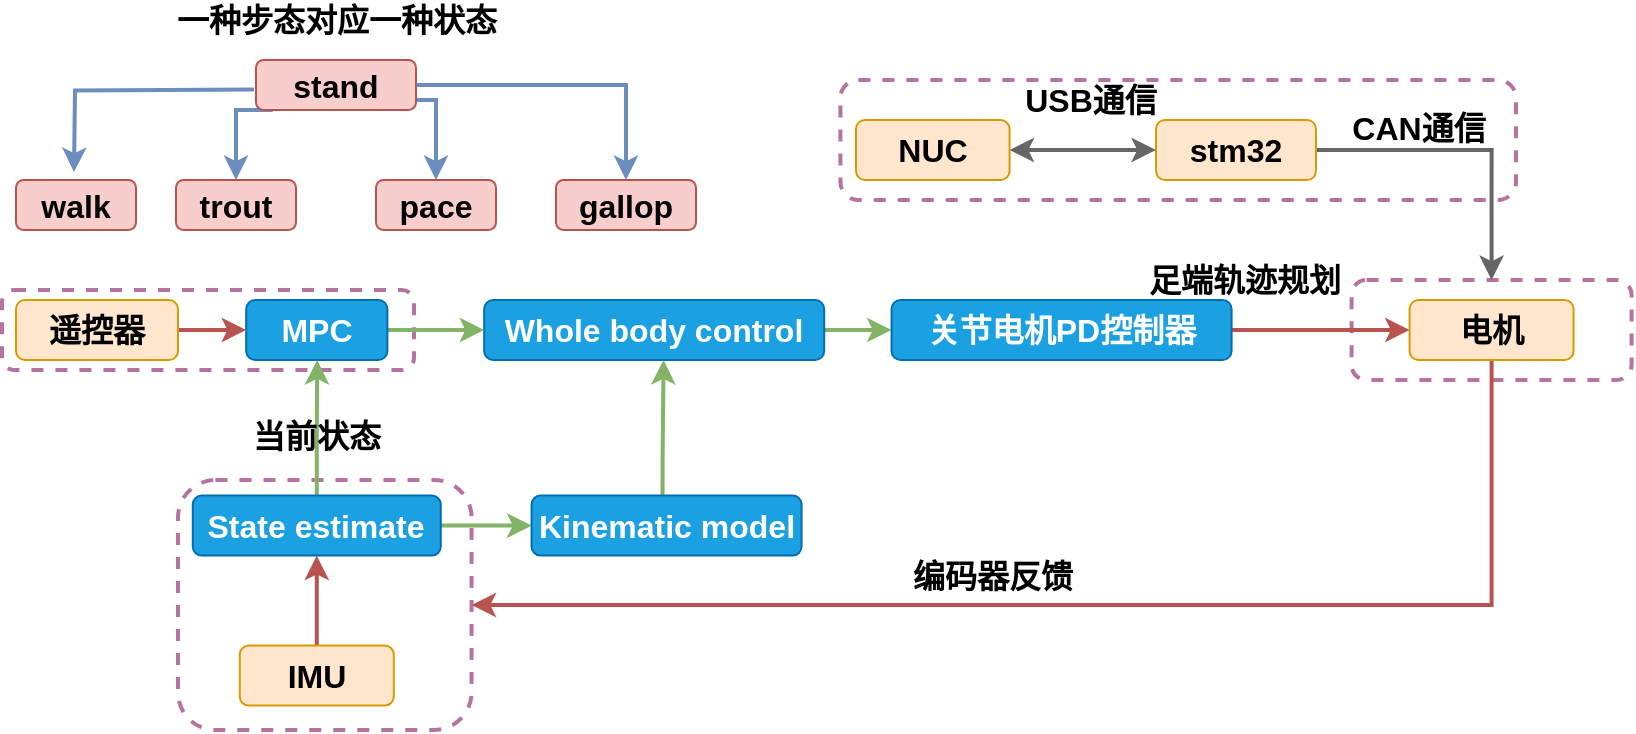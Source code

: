 <mxfile version="17.1.2" type="github">
  <diagram id="thlxId8DeGrzx8db2zMS" name="Page-1">
    <mxGraphModel dx="1038" dy="585" grid="1" gridSize="10" guides="1" tooltips="1" connect="1" arrows="1" fold="1" page="1" pageScale="1" pageWidth="827" pageHeight="1169" math="0" shadow="0">
      <root>
        <mxCell id="0" />
        <mxCell id="1" parent="0" />
        <mxCell id="wj8Ox7MCc_gtGJZ60Wdk-2" value="" style="rounded=1;whiteSpace=wrap;html=1;fillColor=none;dashed=1;strokeColor=#B5739D;strokeWidth=2;" vertex="1" parent="1">
          <mxGeometry x="91" y="550" width="146.79" height="125" as="geometry" />
        </mxCell>
        <mxCell id="wj8Ox7MCc_gtGJZ60Wdk-3" value="" style="rounded=1;whiteSpace=wrap;html=1;fillColor=none;dashed=1;strokeColor=#B5739D;strokeWidth=2;" vertex="1" parent="1">
          <mxGeometry x="677.79" y="450" width="140" height="50" as="geometry" />
        </mxCell>
        <mxCell id="wj8Ox7MCc_gtGJZ60Wdk-85" style="edgeStyle=orthogonalEdgeStyle;rounded=0;orthogonalLoop=1;jettySize=auto;html=1;entryX=0.5;entryY=0;entryDx=0;entryDy=0;strokeWidth=2;exitX=1;exitY=0.5;exitDx=0;exitDy=0;fillColor=#f5f5f5;strokeColor=#666666;" edge="1" parent="1" source="wj8Ox7MCc_gtGJZ60Wdk-8" target="wj8Ox7MCc_gtGJZ60Wdk-3">
          <mxGeometry relative="1" as="geometry" />
        </mxCell>
        <mxCell id="wj8Ox7MCc_gtGJZ60Wdk-8" value="&lt;font color=&quot;#000000&quot;&gt;stm32&lt;/font&gt;" style="rounded=1;whiteSpace=wrap;html=1;fontSize=16;fillColor=#ffe6cc;strokeColor=#d79b00;fontStyle=1" vertex="1" parent="1">
          <mxGeometry x="580" y="370" width="80" height="30" as="geometry" />
        </mxCell>
        <mxCell id="wj8Ox7MCc_gtGJZ60Wdk-17" value="" style="edgeStyle=orthogonalEdgeStyle;rounded=0;orthogonalLoop=1;jettySize=auto;html=1;strokeWidth=2;fillColor=#dae8fc;strokeColor=#6c8ebf;entryX=0.5;entryY=0;entryDx=0;entryDy=0;exitX=0;exitY=0.75;exitDx=0;exitDy=0;" edge="1" parent="1">
          <mxGeometry relative="1" as="geometry">
            <mxPoint x="39" y="396" as="targetPoint" />
            <mxPoint x="129" y="354.75" as="sourcePoint" />
          </mxGeometry>
        </mxCell>
        <mxCell id="wj8Ox7MCc_gtGJZ60Wdk-52" style="edgeStyle=orthogonalEdgeStyle;rounded=0;orthogonalLoop=1;jettySize=auto;html=1;entryX=0.5;entryY=0;entryDx=0;entryDy=0;strokeWidth=2;exitX=0.105;exitY=1;exitDx=0;exitDy=0;exitPerimeter=0;fillColor=#dae8fc;strokeColor=#6c8ebf;" edge="1" parent="1" source="wj8Ox7MCc_gtGJZ60Wdk-18" target="wj8Ox7MCc_gtGJZ60Wdk-28">
          <mxGeometry relative="1" as="geometry" />
        </mxCell>
        <mxCell id="wj8Ox7MCc_gtGJZ60Wdk-54" value="" style="edgeStyle=orthogonalEdgeStyle;rounded=0;orthogonalLoop=1;jettySize=auto;html=1;strokeWidth=2;exitX=0.915;exitY=0.968;exitDx=0;exitDy=0;exitPerimeter=0;fillColor=#dae8fc;strokeColor=#6c8ebf;" edge="1" parent="1" source="wj8Ox7MCc_gtGJZ60Wdk-18" target="wj8Ox7MCc_gtGJZ60Wdk-53">
          <mxGeometry relative="1" as="geometry">
            <Array as="points">
              <mxPoint x="203" y="360" />
              <mxPoint x="220" y="360" />
            </Array>
          </mxGeometry>
        </mxCell>
        <mxCell id="wj8Ox7MCc_gtGJZ60Wdk-55" value="" style="edgeStyle=orthogonalEdgeStyle;rounded=0;orthogonalLoop=1;jettySize=auto;html=1;strokeWidth=2;entryX=0.5;entryY=0;entryDx=0;entryDy=0;fillColor=#dae8fc;strokeColor=#6c8ebf;" edge="1" parent="1" source="wj8Ox7MCc_gtGJZ60Wdk-18" target="wj8Ox7MCc_gtGJZ60Wdk-31">
          <mxGeometry relative="1" as="geometry" />
        </mxCell>
        <mxCell id="wj8Ox7MCc_gtGJZ60Wdk-18" value="stand" style="rounded=1;whiteSpace=wrap;html=1;fillColor=#f8cecc;strokeColor=#b85450;horizontal=1;fontSize=16;fontStyle=1" vertex="1" parent="1">
          <mxGeometry x="130" y="340" width="80" height="25" as="geometry" />
        </mxCell>
        <mxCell id="wj8Ox7MCc_gtGJZ60Wdk-24" value="&lt;b&gt;一种步态对应一种状态&lt;/b&gt;" style="text;html=1;resizable=0;autosize=1;align=center;verticalAlign=middle;points=[];fillColor=none;strokeColor=none;rounded=0;fontSize=16;" vertex="1" parent="1">
          <mxGeometry x="80" y="310" width="180" height="20" as="geometry" />
        </mxCell>
        <mxCell id="wj8Ox7MCc_gtGJZ60Wdk-26" value="walk" style="rounded=1;whiteSpace=wrap;html=1;fillColor=#f8cecc;strokeColor=#b85450;horizontal=1;fontSize=16;fontStyle=1" vertex="1" parent="1">
          <mxGeometry x="10" y="400" width="60" height="25" as="geometry" />
        </mxCell>
        <mxCell id="wj8Ox7MCc_gtGJZ60Wdk-28" value="trout" style="rounded=1;whiteSpace=wrap;html=1;fillColor=#f8cecc;strokeColor=#b85450;horizontal=1;fontSize=16;fontStyle=1" vertex="1" parent="1">
          <mxGeometry x="90" y="400" width="60" height="25" as="geometry" />
        </mxCell>
        <mxCell id="wj8Ox7MCc_gtGJZ60Wdk-31" value="gallop" style="rounded=1;whiteSpace=wrap;html=1;fillColor=#f8cecc;strokeColor=#b85450;horizontal=1;fontSize=16;fontStyle=1" vertex="1" parent="1">
          <mxGeometry x="280" y="400" width="70" height="25" as="geometry" />
        </mxCell>
        <mxCell id="wj8Ox7MCc_gtGJZ60Wdk-39" value="" style="rounded=1;whiteSpace=wrap;html=1;fillColor=none;dashed=1;strokeColor=#B5739D;strokeWidth=2;" vertex="1" parent="1">
          <mxGeometry x="3" y="455" width="206" height="40" as="geometry" />
        </mxCell>
        <mxCell id="wj8Ox7MCc_gtGJZ60Wdk-42" value="&lt;font color=&quot;#000000&quot;&gt;NUC&lt;/font&gt;" style="rounded=1;whiteSpace=wrap;html=1;fontSize=16;fillColor=#ffe6cc;strokeColor=#d79b00;fontStyle=1" vertex="1" parent="1">
          <mxGeometry x="430" y="370" width="76.79" height="30" as="geometry" />
        </mxCell>
        <mxCell id="wj8Ox7MCc_gtGJZ60Wdk-53" value="pace" style="rounded=1;whiteSpace=wrap;html=1;fillColor=#f8cecc;strokeColor=#b85450;horizontal=1;fontSize=16;fontStyle=1" vertex="1" parent="1">
          <mxGeometry x="190" y="400" width="60" height="25" as="geometry" />
        </mxCell>
        <mxCell id="wj8Ox7MCc_gtGJZ60Wdk-63" value="" style="edgeStyle=orthogonalEdgeStyle;rounded=0;orthogonalLoop=1;jettySize=auto;html=1;strokeWidth=2;fillColor=#d5e8d4;strokeColor=#82b366;" edge="1" parent="1" source="wj8Ox7MCc_gtGJZ60Wdk-57" target="wj8Ox7MCc_gtGJZ60Wdk-62">
          <mxGeometry relative="1" as="geometry" />
        </mxCell>
        <mxCell id="wj8Ox7MCc_gtGJZ60Wdk-57" value="Whole body control" style="rounded=1;whiteSpace=wrap;html=1;fillColor=#1ba1e2;strokeColor=#006EAF;horizontal=1;fontSize=16;fontColor=#ffffff;fontStyle=1" vertex="1" parent="1">
          <mxGeometry x="244.09" y="460" width="170" height="30" as="geometry" />
        </mxCell>
        <mxCell id="wj8Ox7MCc_gtGJZ60Wdk-61" value="" style="edgeStyle=orthogonalEdgeStyle;rounded=0;orthogonalLoop=1;jettySize=auto;html=1;strokeWidth=2;fillColor=#d5e8d4;strokeColor=#82b366;" edge="1" parent="1" source="wj8Ox7MCc_gtGJZ60Wdk-60" target="wj8Ox7MCc_gtGJZ60Wdk-57">
          <mxGeometry relative="1" as="geometry" />
        </mxCell>
        <mxCell id="wj8Ox7MCc_gtGJZ60Wdk-60" value="MPC" style="rounded=1;whiteSpace=wrap;html=1;fillColor=#1ba1e2;strokeColor=#006EAF;horizontal=1;fontSize=16;fontColor=#ffffff;fontStyle=1" vertex="1" parent="1">
          <mxGeometry x="125.09" y="460" width="70.6" height="30" as="geometry" />
        </mxCell>
        <mxCell id="wj8Ox7MCc_gtGJZ60Wdk-77" value="" style="edgeStyle=orthogonalEdgeStyle;rounded=0;orthogonalLoop=1;jettySize=auto;html=1;strokeWidth=2;fillColor=#f8cecc;strokeColor=#b85450;" edge="1" parent="1" source="wj8Ox7MCc_gtGJZ60Wdk-62" target="wj8Ox7MCc_gtGJZ60Wdk-76">
          <mxGeometry relative="1" as="geometry" />
        </mxCell>
        <mxCell id="wj8Ox7MCc_gtGJZ60Wdk-62" value="关节电机PD控制器" style="rounded=1;whiteSpace=wrap;html=1;fillColor=#1ba1e2;strokeColor=#006EAF;horizontal=1;fontSize=16;fontColor=#ffffff;fontStyle=1" vertex="1" parent="1">
          <mxGeometry x="447.79" y="460" width="170" height="30" as="geometry" />
        </mxCell>
        <mxCell id="wj8Ox7MCc_gtGJZ60Wdk-67" value="" style="edgeStyle=orthogonalEdgeStyle;rounded=0;orthogonalLoop=1;jettySize=auto;html=1;strokeWidth=2;fillColor=#f8cecc;strokeColor=#b85450;" edge="1" parent="1" source="wj8Ox7MCc_gtGJZ60Wdk-64" target="wj8Ox7MCc_gtGJZ60Wdk-65">
          <mxGeometry relative="1" as="geometry" />
        </mxCell>
        <mxCell id="wj8Ox7MCc_gtGJZ60Wdk-64" value="&lt;font color=&quot;#000000&quot;&gt;IMU&lt;/font&gt;" style="rounded=1;whiteSpace=wrap;html=1;fontSize=16;fillColor=#ffe6cc;strokeColor=#d79b00;fontStyle=1" vertex="1" parent="1">
          <mxGeometry x="121.89" y="632.81" width="77" height="30" as="geometry" />
        </mxCell>
        <mxCell id="wj8Ox7MCc_gtGJZ60Wdk-68" value="" style="edgeStyle=orthogonalEdgeStyle;rounded=0;orthogonalLoop=1;jettySize=auto;html=1;strokeWidth=2;entryX=0.895;entryY=1.073;entryDx=0;entryDy=0;entryPerimeter=0;fillColor=#d5e8d4;strokeColor=#82b366;" edge="1" parent="1" source="wj8Ox7MCc_gtGJZ60Wdk-65">
          <mxGeometry relative="1" as="geometry">
            <mxPoint x="160.577" y="490.0" as="targetPoint" />
          </mxGeometry>
        </mxCell>
        <mxCell id="wj8Ox7MCc_gtGJZ60Wdk-73" value="" style="edgeStyle=orthogonalEdgeStyle;rounded=0;orthogonalLoop=1;jettySize=auto;html=1;strokeWidth=2;fillColor=#d5e8d4;strokeColor=#82b366;" edge="1" parent="1" source="wj8Ox7MCc_gtGJZ60Wdk-65" target="wj8Ox7MCc_gtGJZ60Wdk-72">
          <mxGeometry relative="1" as="geometry" />
        </mxCell>
        <mxCell id="wj8Ox7MCc_gtGJZ60Wdk-65" value="State estimate" style="rounded=1;whiteSpace=wrap;html=1;fillColor=#1ba1e2;strokeColor=#006EAF;horizontal=1;fontSize=16;fontColor=#ffffff;fontStyle=1" vertex="1" parent="1">
          <mxGeometry x="98.39" y="557.81" width="124" height="30" as="geometry" />
        </mxCell>
        <mxCell id="wj8Ox7MCc_gtGJZ60Wdk-69" value="&lt;b&gt;当前状态&lt;br&gt;&lt;/b&gt;" style="text;html=1;resizable=0;autosize=1;align=center;verticalAlign=middle;points=[];fillColor=none;strokeColor=none;rounded=0;fontSize=16;" vertex="1" parent="1">
          <mxGeometry x="120.39" y="517.81" width="80" height="20" as="geometry" />
        </mxCell>
        <mxCell id="wj8Ox7MCc_gtGJZ60Wdk-74" style="edgeStyle=orthogonalEdgeStyle;rounded=0;orthogonalLoop=1;jettySize=auto;html=1;strokeWidth=2;fillColor=#d5e8d4;strokeColor=#82b366;" edge="1" parent="1">
          <mxGeometry relative="1" as="geometry">
            <mxPoint x="333.29" y="557.81" as="sourcePoint" />
            <mxPoint x="333.79" y="490" as="targetPoint" />
            <Array as="points">
              <mxPoint x="333.79" y="540" />
              <mxPoint x="333.79" y="540" />
            </Array>
          </mxGeometry>
        </mxCell>
        <mxCell id="wj8Ox7MCc_gtGJZ60Wdk-72" value="Kinematic model" style="rounded=1;whiteSpace=wrap;html=1;fillColor=#1ba1e2;strokeColor=#006EAF;horizontal=1;fontSize=16;fontColor=#ffffff;fontStyle=1" vertex="1" parent="1">
          <mxGeometry x="267.79" y="557.81" width="135" height="30" as="geometry" />
        </mxCell>
        <mxCell id="wj8Ox7MCc_gtGJZ60Wdk-78" style="edgeStyle=orthogonalEdgeStyle;rounded=0;orthogonalLoop=1;jettySize=auto;html=1;entryX=1;entryY=0.5;entryDx=0;entryDy=0;strokeWidth=2;fillColor=#f8cecc;strokeColor=#b85450;" edge="1" parent="1" source="wj8Ox7MCc_gtGJZ60Wdk-76" target="wj8Ox7MCc_gtGJZ60Wdk-2">
          <mxGeometry relative="1" as="geometry">
            <Array as="points">
              <mxPoint x="747.79" y="613" />
            </Array>
          </mxGeometry>
        </mxCell>
        <mxCell id="wj8Ox7MCc_gtGJZ60Wdk-76" value="电机" style="rounded=1;whiteSpace=wrap;html=1;fontSize=16;fillColor=#ffe6cc;strokeColor=#d79b00;fontStyle=1" vertex="1" parent="1">
          <mxGeometry x="706.79" y="460" width="82" height="30" as="geometry" />
        </mxCell>
        <mxCell id="wj8Ox7MCc_gtGJZ60Wdk-79" value="&lt;b&gt;编码器反馈&lt;br&gt;&lt;/b&gt;" style="text;html=1;resizable=0;autosize=1;align=center;verticalAlign=middle;points=[];fillColor=none;strokeColor=none;rounded=0;fontSize=16;" vertex="1" parent="1">
          <mxGeometry x="447.79" y="587.81" width="100" height="20" as="geometry" />
        </mxCell>
        <mxCell id="wj8Ox7MCc_gtGJZ60Wdk-82" value="" style="edgeStyle=orthogonalEdgeStyle;rounded=0;orthogonalLoop=1;jettySize=auto;html=1;strokeWidth=2;fillColor=#f8cecc;strokeColor=#b85450;" edge="1" parent="1" source="wj8Ox7MCc_gtGJZ60Wdk-81" target="wj8Ox7MCc_gtGJZ60Wdk-60">
          <mxGeometry relative="1" as="geometry" />
        </mxCell>
        <mxCell id="wj8Ox7MCc_gtGJZ60Wdk-81" value="&lt;font color=&quot;#000000&quot;&gt;遥控器&lt;/font&gt;" style="rounded=1;whiteSpace=wrap;html=1;fontSize=16;fillColor=#ffe6cc;strokeColor=#d79b00;fontStyle=1" vertex="1" parent="1">
          <mxGeometry x="10" y="460" width="81" height="30" as="geometry" />
        </mxCell>
        <mxCell id="wj8Ox7MCc_gtGJZ60Wdk-83" value="&lt;b&gt;CAN通信&lt;br&gt;&lt;/b&gt;" style="text;html=1;resizable=0;autosize=1;align=center;verticalAlign=middle;points=[];fillColor=none;strokeColor=none;rounded=0;fontSize=16;" vertex="1" parent="1">
          <mxGeometry x="671" y="364.0" width="80" height="20" as="geometry" />
        </mxCell>
        <mxCell id="wj8Ox7MCc_gtGJZ60Wdk-87" value="&lt;b&gt;足端轨迹规划&lt;br&gt;&lt;/b&gt;" style="text;html=1;resizable=0;autosize=1;align=center;verticalAlign=middle;points=[];fillColor=none;strokeColor=none;rounded=0;fontSize=16;" vertex="1" parent="1">
          <mxGeometry x="569" y="440.0" width="110" height="20" as="geometry" />
        </mxCell>
        <mxCell id="wj8Ox7MCc_gtGJZ60Wdk-88" value="" style="endArrow=classic;startArrow=classic;html=1;rounded=0;strokeWidth=2;entryX=0;entryY=0.5;entryDx=0;entryDy=0;fillColor=#f5f5f5;strokeColor=#666666;" edge="1" parent="1" source="wj8Ox7MCc_gtGJZ60Wdk-42" target="wj8Ox7MCc_gtGJZ60Wdk-8">
          <mxGeometry width="50" height="50" relative="1" as="geometry">
            <mxPoint x="360" y="450" as="sourcePoint" />
            <mxPoint x="410" y="400" as="targetPoint" />
          </mxGeometry>
        </mxCell>
        <mxCell id="wj8Ox7MCc_gtGJZ60Wdk-89" value="&lt;b&gt;USB通信&lt;br&gt;&lt;/b&gt;" style="text;html=1;resizable=0;autosize=1;align=center;verticalAlign=middle;points=[];fillColor=none;strokeColor=none;rounded=0;fontSize=16;" vertex="1" parent="1">
          <mxGeometry x="506.79" y="350.0" width="80" height="20" as="geometry" />
        </mxCell>
        <mxCell id="wj8Ox7MCc_gtGJZ60Wdk-90" value="" style="rounded=1;whiteSpace=wrap;html=1;fillColor=none;dashed=1;strokeColor=#B5739D;strokeWidth=2;" vertex="1" parent="1">
          <mxGeometry x="422.21" y="350" width="337.79" height="60" as="geometry" />
        </mxCell>
      </root>
    </mxGraphModel>
  </diagram>
</mxfile>
